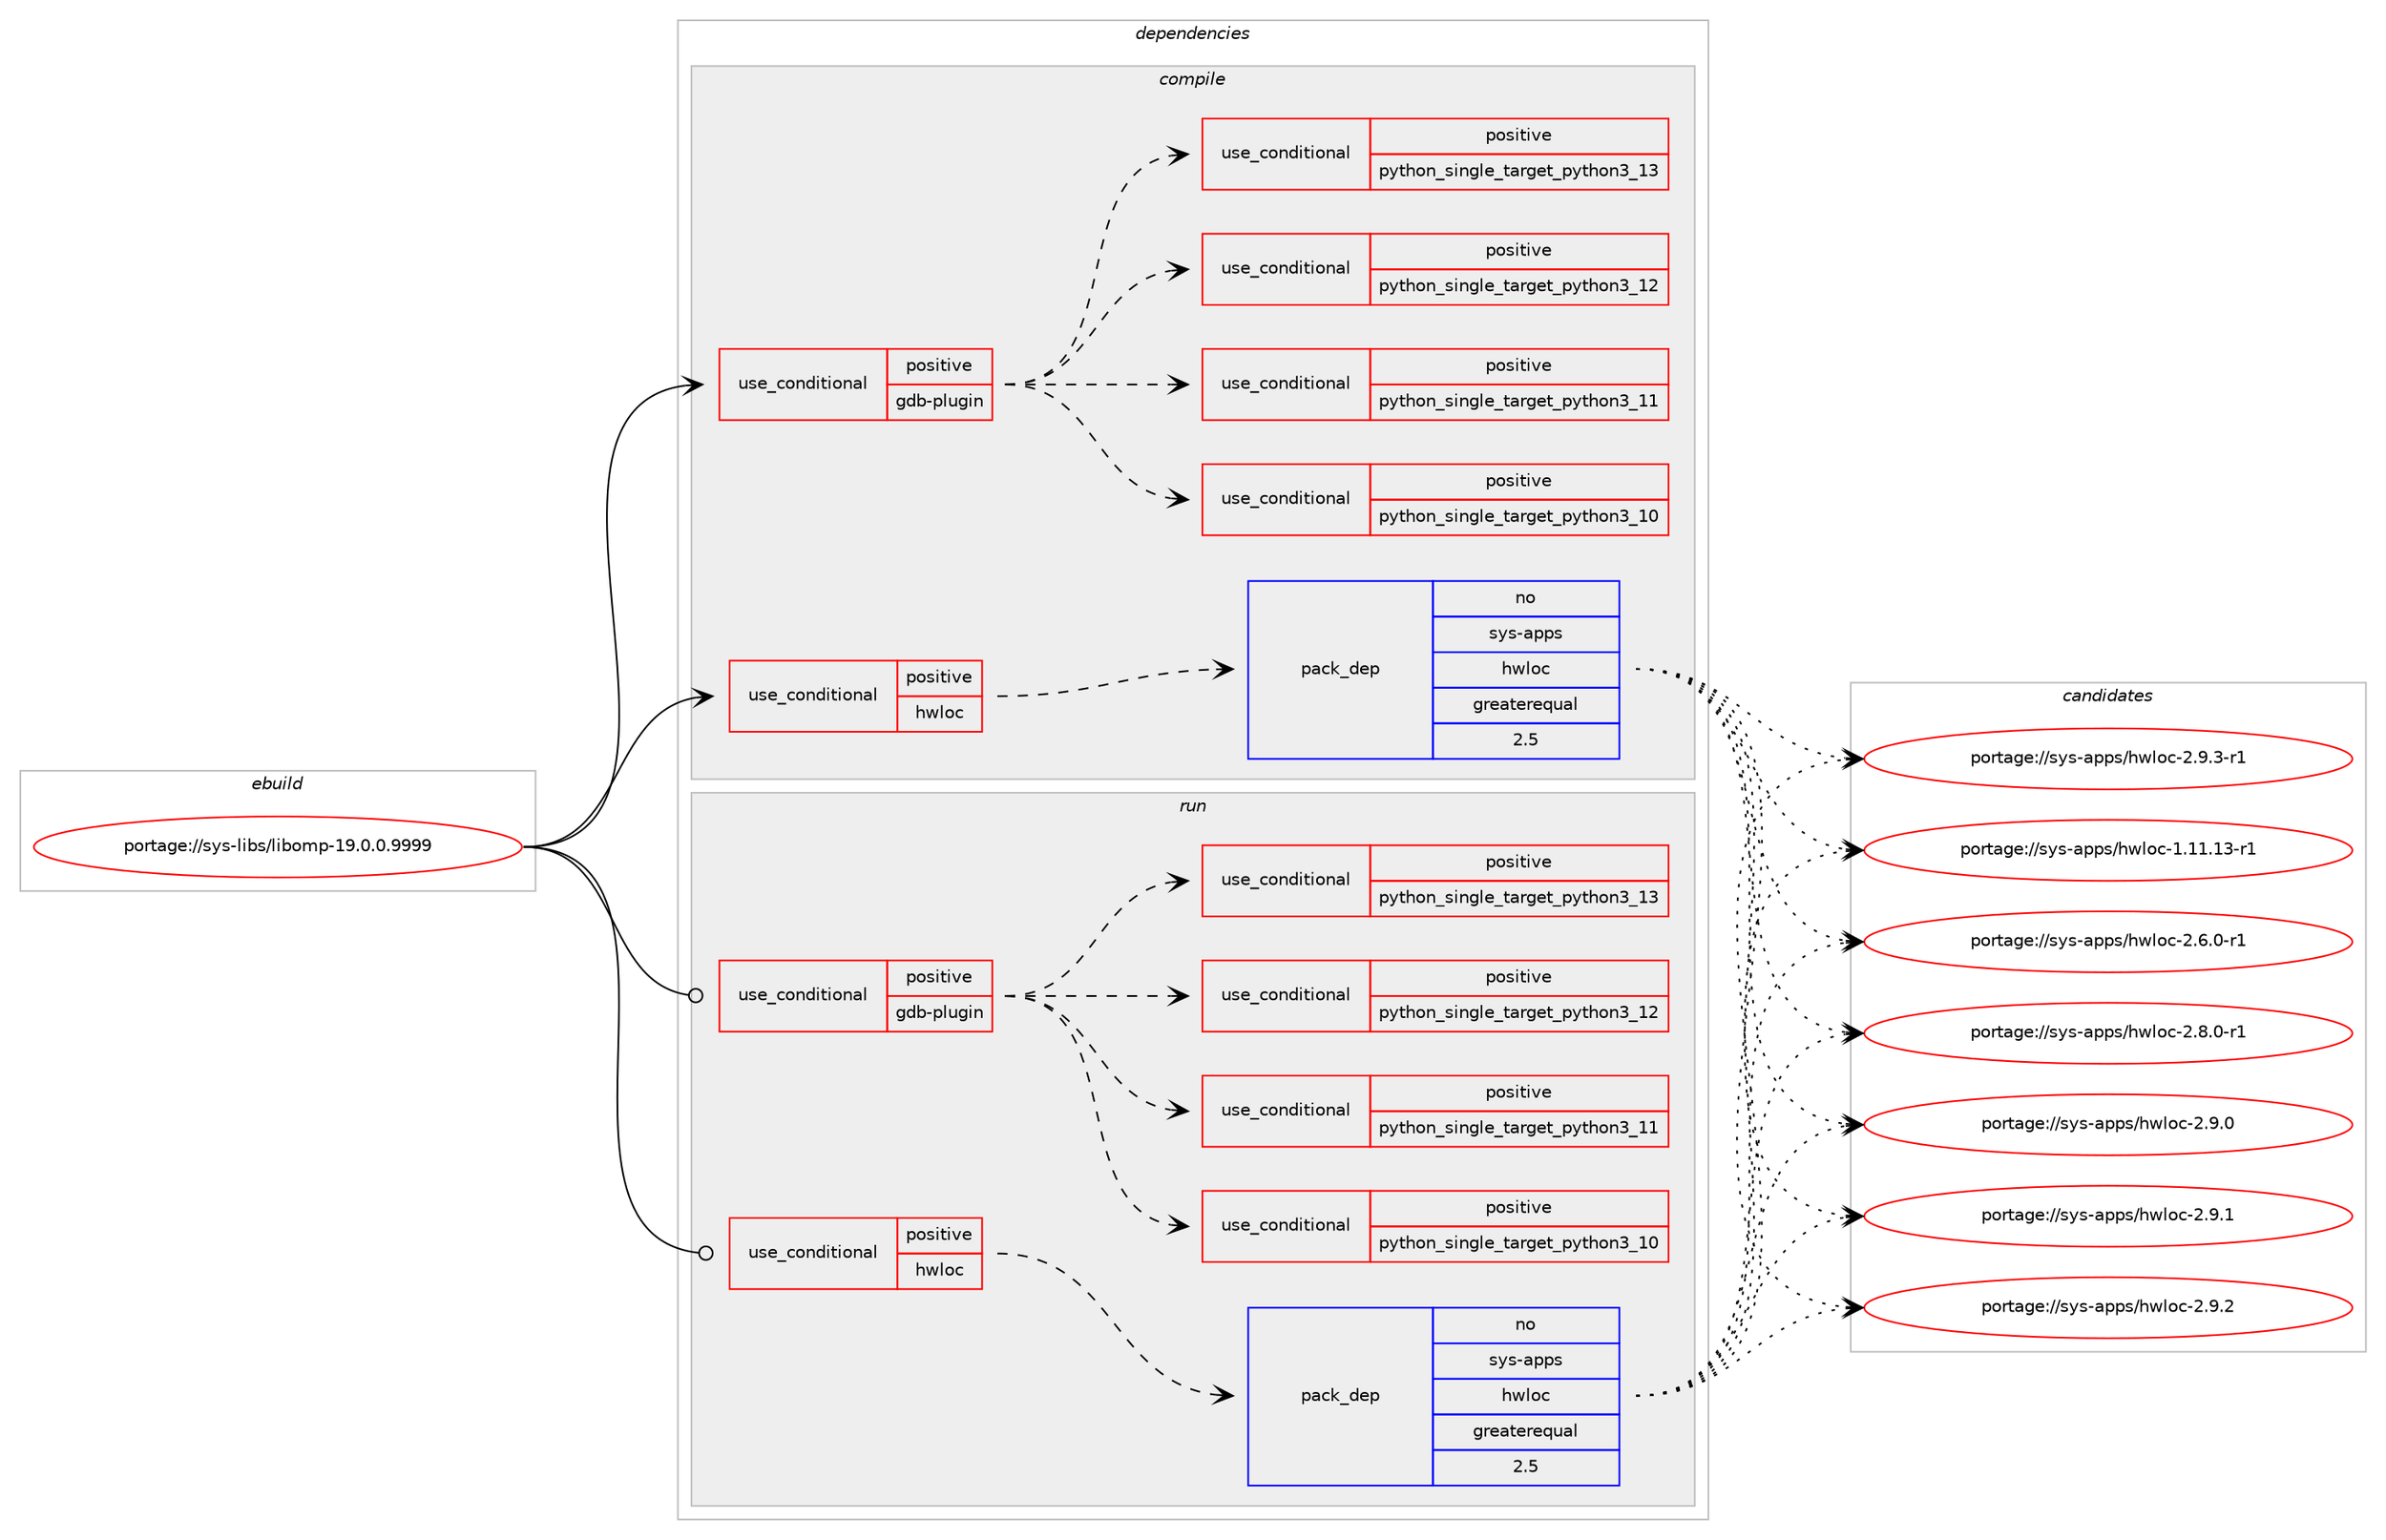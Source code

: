 digraph prolog {

# *************
# Graph options
# *************

newrank=true;
concentrate=true;
compound=true;
graph [rankdir=LR,fontname=Helvetica,fontsize=10,ranksep=1.5];#, ranksep=2.5, nodesep=0.2];
edge  [arrowhead=vee];
node  [fontname=Helvetica,fontsize=10];

# **********
# The ebuild
# **********

subgraph cluster_leftcol {
color=gray;
rank=same;
label=<<i>ebuild</i>>;
id [label="portage://sys-libs/libomp-19.0.0.9999", color=red, width=4, href="../sys-libs/libomp-19.0.0.9999.svg"];
}

# ****************
# The dependencies
# ****************

subgraph cluster_midcol {
color=gray;
label=<<i>dependencies</i>>;
subgraph cluster_compile {
fillcolor="#eeeeee";
style=filled;
label=<<i>compile</i>>;
subgraph cond114842 {
dependency221007 [label=<<TABLE BORDER="0" CELLBORDER="1" CELLSPACING="0" CELLPADDING="4"><TR><TD ROWSPAN="3" CELLPADDING="10">use_conditional</TD></TR><TR><TD>positive</TD></TR><TR><TD>gdb-plugin</TD></TR></TABLE>>, shape=none, color=red];
subgraph cond114843 {
dependency221008 [label=<<TABLE BORDER="0" CELLBORDER="1" CELLSPACING="0" CELLPADDING="4"><TR><TD ROWSPAN="3" CELLPADDING="10">use_conditional</TD></TR><TR><TD>positive</TD></TR><TR><TD>python_single_target_python3_10</TD></TR></TABLE>>, shape=none, color=red];
# *** BEGIN UNKNOWN DEPENDENCY TYPE (TODO) ***
# dependency221008 -> package_dependency(portage://sys-libs/libomp-19.0.0.9999,install,no,dev-lang,python,none,[,,],[slot(3.10)],[])
# *** END UNKNOWN DEPENDENCY TYPE (TODO) ***

}
dependency221007:e -> dependency221008:w [weight=20,style="dashed",arrowhead="vee"];
subgraph cond114844 {
dependency221009 [label=<<TABLE BORDER="0" CELLBORDER="1" CELLSPACING="0" CELLPADDING="4"><TR><TD ROWSPAN="3" CELLPADDING="10">use_conditional</TD></TR><TR><TD>positive</TD></TR><TR><TD>python_single_target_python3_11</TD></TR></TABLE>>, shape=none, color=red];
# *** BEGIN UNKNOWN DEPENDENCY TYPE (TODO) ***
# dependency221009 -> package_dependency(portage://sys-libs/libomp-19.0.0.9999,install,no,dev-lang,python,none,[,,],[slot(3.11)],[])
# *** END UNKNOWN DEPENDENCY TYPE (TODO) ***

}
dependency221007:e -> dependency221009:w [weight=20,style="dashed",arrowhead="vee"];
subgraph cond114845 {
dependency221010 [label=<<TABLE BORDER="0" CELLBORDER="1" CELLSPACING="0" CELLPADDING="4"><TR><TD ROWSPAN="3" CELLPADDING="10">use_conditional</TD></TR><TR><TD>positive</TD></TR><TR><TD>python_single_target_python3_12</TD></TR></TABLE>>, shape=none, color=red];
# *** BEGIN UNKNOWN DEPENDENCY TYPE (TODO) ***
# dependency221010 -> package_dependency(portage://sys-libs/libomp-19.0.0.9999,install,no,dev-lang,python,none,[,,],[slot(3.12)],[])
# *** END UNKNOWN DEPENDENCY TYPE (TODO) ***

}
dependency221007:e -> dependency221010:w [weight=20,style="dashed",arrowhead="vee"];
subgraph cond114846 {
dependency221011 [label=<<TABLE BORDER="0" CELLBORDER="1" CELLSPACING="0" CELLPADDING="4"><TR><TD ROWSPAN="3" CELLPADDING="10">use_conditional</TD></TR><TR><TD>positive</TD></TR><TR><TD>python_single_target_python3_13</TD></TR></TABLE>>, shape=none, color=red];
# *** BEGIN UNKNOWN DEPENDENCY TYPE (TODO) ***
# dependency221011 -> package_dependency(portage://sys-libs/libomp-19.0.0.9999,install,no,dev-lang,python,none,[,,],[slot(3.13)],[])
# *** END UNKNOWN DEPENDENCY TYPE (TODO) ***

}
dependency221007:e -> dependency221011:w [weight=20,style="dashed",arrowhead="vee"];
}
id:e -> dependency221007:w [weight=20,style="solid",arrowhead="vee"];
subgraph cond114847 {
dependency221012 [label=<<TABLE BORDER="0" CELLBORDER="1" CELLSPACING="0" CELLPADDING="4"><TR><TD ROWSPAN="3" CELLPADDING="10">use_conditional</TD></TR><TR><TD>positive</TD></TR><TR><TD>hwloc</TD></TR></TABLE>>, shape=none, color=red];
subgraph pack103240 {
dependency221013 [label=<<TABLE BORDER="0" CELLBORDER="1" CELLSPACING="0" CELLPADDING="4" WIDTH="220"><TR><TD ROWSPAN="6" CELLPADDING="30">pack_dep</TD></TR><TR><TD WIDTH="110">no</TD></TR><TR><TD>sys-apps</TD></TR><TR><TD>hwloc</TD></TR><TR><TD>greaterequal</TD></TR><TR><TD>2.5</TD></TR></TABLE>>, shape=none, color=blue];
}
dependency221012:e -> dependency221013:w [weight=20,style="dashed",arrowhead="vee"];
}
id:e -> dependency221012:w [weight=20,style="solid",arrowhead="vee"];
}
subgraph cluster_compileandrun {
fillcolor="#eeeeee";
style=filled;
label=<<i>compile and run</i>>;
}
subgraph cluster_run {
fillcolor="#eeeeee";
style=filled;
label=<<i>run</i>>;
subgraph cond114848 {
dependency221014 [label=<<TABLE BORDER="0" CELLBORDER="1" CELLSPACING="0" CELLPADDING="4"><TR><TD ROWSPAN="3" CELLPADDING="10">use_conditional</TD></TR><TR><TD>positive</TD></TR><TR><TD>gdb-plugin</TD></TR></TABLE>>, shape=none, color=red];
subgraph cond114849 {
dependency221015 [label=<<TABLE BORDER="0" CELLBORDER="1" CELLSPACING="0" CELLPADDING="4"><TR><TD ROWSPAN="3" CELLPADDING="10">use_conditional</TD></TR><TR><TD>positive</TD></TR><TR><TD>python_single_target_python3_10</TD></TR></TABLE>>, shape=none, color=red];
# *** BEGIN UNKNOWN DEPENDENCY TYPE (TODO) ***
# dependency221015 -> package_dependency(portage://sys-libs/libomp-19.0.0.9999,run,no,dev-lang,python,none,[,,],[slot(3.10)],[])
# *** END UNKNOWN DEPENDENCY TYPE (TODO) ***

}
dependency221014:e -> dependency221015:w [weight=20,style="dashed",arrowhead="vee"];
subgraph cond114850 {
dependency221016 [label=<<TABLE BORDER="0" CELLBORDER="1" CELLSPACING="0" CELLPADDING="4"><TR><TD ROWSPAN="3" CELLPADDING="10">use_conditional</TD></TR><TR><TD>positive</TD></TR><TR><TD>python_single_target_python3_11</TD></TR></TABLE>>, shape=none, color=red];
# *** BEGIN UNKNOWN DEPENDENCY TYPE (TODO) ***
# dependency221016 -> package_dependency(portage://sys-libs/libomp-19.0.0.9999,run,no,dev-lang,python,none,[,,],[slot(3.11)],[])
# *** END UNKNOWN DEPENDENCY TYPE (TODO) ***

}
dependency221014:e -> dependency221016:w [weight=20,style="dashed",arrowhead="vee"];
subgraph cond114851 {
dependency221017 [label=<<TABLE BORDER="0" CELLBORDER="1" CELLSPACING="0" CELLPADDING="4"><TR><TD ROWSPAN="3" CELLPADDING="10">use_conditional</TD></TR><TR><TD>positive</TD></TR><TR><TD>python_single_target_python3_12</TD></TR></TABLE>>, shape=none, color=red];
# *** BEGIN UNKNOWN DEPENDENCY TYPE (TODO) ***
# dependency221017 -> package_dependency(portage://sys-libs/libomp-19.0.0.9999,run,no,dev-lang,python,none,[,,],[slot(3.12)],[])
# *** END UNKNOWN DEPENDENCY TYPE (TODO) ***

}
dependency221014:e -> dependency221017:w [weight=20,style="dashed",arrowhead="vee"];
subgraph cond114852 {
dependency221018 [label=<<TABLE BORDER="0" CELLBORDER="1" CELLSPACING="0" CELLPADDING="4"><TR><TD ROWSPAN="3" CELLPADDING="10">use_conditional</TD></TR><TR><TD>positive</TD></TR><TR><TD>python_single_target_python3_13</TD></TR></TABLE>>, shape=none, color=red];
# *** BEGIN UNKNOWN DEPENDENCY TYPE (TODO) ***
# dependency221018 -> package_dependency(portage://sys-libs/libomp-19.0.0.9999,run,no,dev-lang,python,none,[,,],[slot(3.13)],[])
# *** END UNKNOWN DEPENDENCY TYPE (TODO) ***

}
dependency221014:e -> dependency221018:w [weight=20,style="dashed",arrowhead="vee"];
}
id:e -> dependency221014:w [weight=20,style="solid",arrowhead="odot"];
subgraph cond114853 {
dependency221019 [label=<<TABLE BORDER="0" CELLBORDER="1" CELLSPACING="0" CELLPADDING="4"><TR><TD ROWSPAN="3" CELLPADDING="10">use_conditional</TD></TR><TR><TD>positive</TD></TR><TR><TD>hwloc</TD></TR></TABLE>>, shape=none, color=red];
subgraph pack103241 {
dependency221020 [label=<<TABLE BORDER="0" CELLBORDER="1" CELLSPACING="0" CELLPADDING="4" WIDTH="220"><TR><TD ROWSPAN="6" CELLPADDING="30">pack_dep</TD></TR><TR><TD WIDTH="110">no</TD></TR><TR><TD>sys-apps</TD></TR><TR><TD>hwloc</TD></TR><TR><TD>greaterequal</TD></TR><TR><TD>2.5</TD></TR></TABLE>>, shape=none, color=blue];
}
dependency221019:e -> dependency221020:w [weight=20,style="dashed",arrowhead="vee"];
}
id:e -> dependency221019:w [weight=20,style="solid",arrowhead="odot"];
}
}

# **************
# The candidates
# **************

subgraph cluster_choices {
rank=same;
color=gray;
label=<<i>candidates</i>>;

subgraph choice103240 {
color=black;
nodesep=1;
choice1151211154597112112115471041191081119945494649494649514511449 [label="portage://sys-apps/hwloc-1.11.13-r1", color=red, width=4,href="../sys-apps/hwloc-1.11.13-r1.svg"];
choice115121115459711211211547104119108111994550465446484511449 [label="portage://sys-apps/hwloc-2.6.0-r1", color=red, width=4,href="../sys-apps/hwloc-2.6.0-r1.svg"];
choice115121115459711211211547104119108111994550465646484511449 [label="portage://sys-apps/hwloc-2.8.0-r1", color=red, width=4,href="../sys-apps/hwloc-2.8.0-r1.svg"];
choice11512111545971121121154710411910811199455046574648 [label="portage://sys-apps/hwloc-2.9.0", color=red, width=4,href="../sys-apps/hwloc-2.9.0.svg"];
choice11512111545971121121154710411910811199455046574649 [label="portage://sys-apps/hwloc-2.9.1", color=red, width=4,href="../sys-apps/hwloc-2.9.1.svg"];
choice11512111545971121121154710411910811199455046574650 [label="portage://sys-apps/hwloc-2.9.2", color=red, width=4,href="../sys-apps/hwloc-2.9.2.svg"];
choice115121115459711211211547104119108111994550465746514511449 [label="portage://sys-apps/hwloc-2.9.3-r1", color=red, width=4,href="../sys-apps/hwloc-2.9.3-r1.svg"];
dependency221013:e -> choice1151211154597112112115471041191081119945494649494649514511449:w [style=dotted,weight="100"];
dependency221013:e -> choice115121115459711211211547104119108111994550465446484511449:w [style=dotted,weight="100"];
dependency221013:e -> choice115121115459711211211547104119108111994550465646484511449:w [style=dotted,weight="100"];
dependency221013:e -> choice11512111545971121121154710411910811199455046574648:w [style=dotted,weight="100"];
dependency221013:e -> choice11512111545971121121154710411910811199455046574649:w [style=dotted,weight="100"];
dependency221013:e -> choice11512111545971121121154710411910811199455046574650:w [style=dotted,weight="100"];
dependency221013:e -> choice115121115459711211211547104119108111994550465746514511449:w [style=dotted,weight="100"];
}
subgraph choice103241 {
color=black;
nodesep=1;
choice1151211154597112112115471041191081119945494649494649514511449 [label="portage://sys-apps/hwloc-1.11.13-r1", color=red, width=4,href="../sys-apps/hwloc-1.11.13-r1.svg"];
choice115121115459711211211547104119108111994550465446484511449 [label="portage://sys-apps/hwloc-2.6.0-r1", color=red, width=4,href="../sys-apps/hwloc-2.6.0-r1.svg"];
choice115121115459711211211547104119108111994550465646484511449 [label="portage://sys-apps/hwloc-2.8.0-r1", color=red, width=4,href="../sys-apps/hwloc-2.8.0-r1.svg"];
choice11512111545971121121154710411910811199455046574648 [label="portage://sys-apps/hwloc-2.9.0", color=red, width=4,href="../sys-apps/hwloc-2.9.0.svg"];
choice11512111545971121121154710411910811199455046574649 [label="portage://sys-apps/hwloc-2.9.1", color=red, width=4,href="../sys-apps/hwloc-2.9.1.svg"];
choice11512111545971121121154710411910811199455046574650 [label="portage://sys-apps/hwloc-2.9.2", color=red, width=4,href="../sys-apps/hwloc-2.9.2.svg"];
choice115121115459711211211547104119108111994550465746514511449 [label="portage://sys-apps/hwloc-2.9.3-r1", color=red, width=4,href="../sys-apps/hwloc-2.9.3-r1.svg"];
dependency221020:e -> choice1151211154597112112115471041191081119945494649494649514511449:w [style=dotted,weight="100"];
dependency221020:e -> choice115121115459711211211547104119108111994550465446484511449:w [style=dotted,weight="100"];
dependency221020:e -> choice115121115459711211211547104119108111994550465646484511449:w [style=dotted,weight="100"];
dependency221020:e -> choice11512111545971121121154710411910811199455046574648:w [style=dotted,weight="100"];
dependency221020:e -> choice11512111545971121121154710411910811199455046574649:w [style=dotted,weight="100"];
dependency221020:e -> choice11512111545971121121154710411910811199455046574650:w [style=dotted,weight="100"];
dependency221020:e -> choice115121115459711211211547104119108111994550465746514511449:w [style=dotted,weight="100"];
}
}

}
